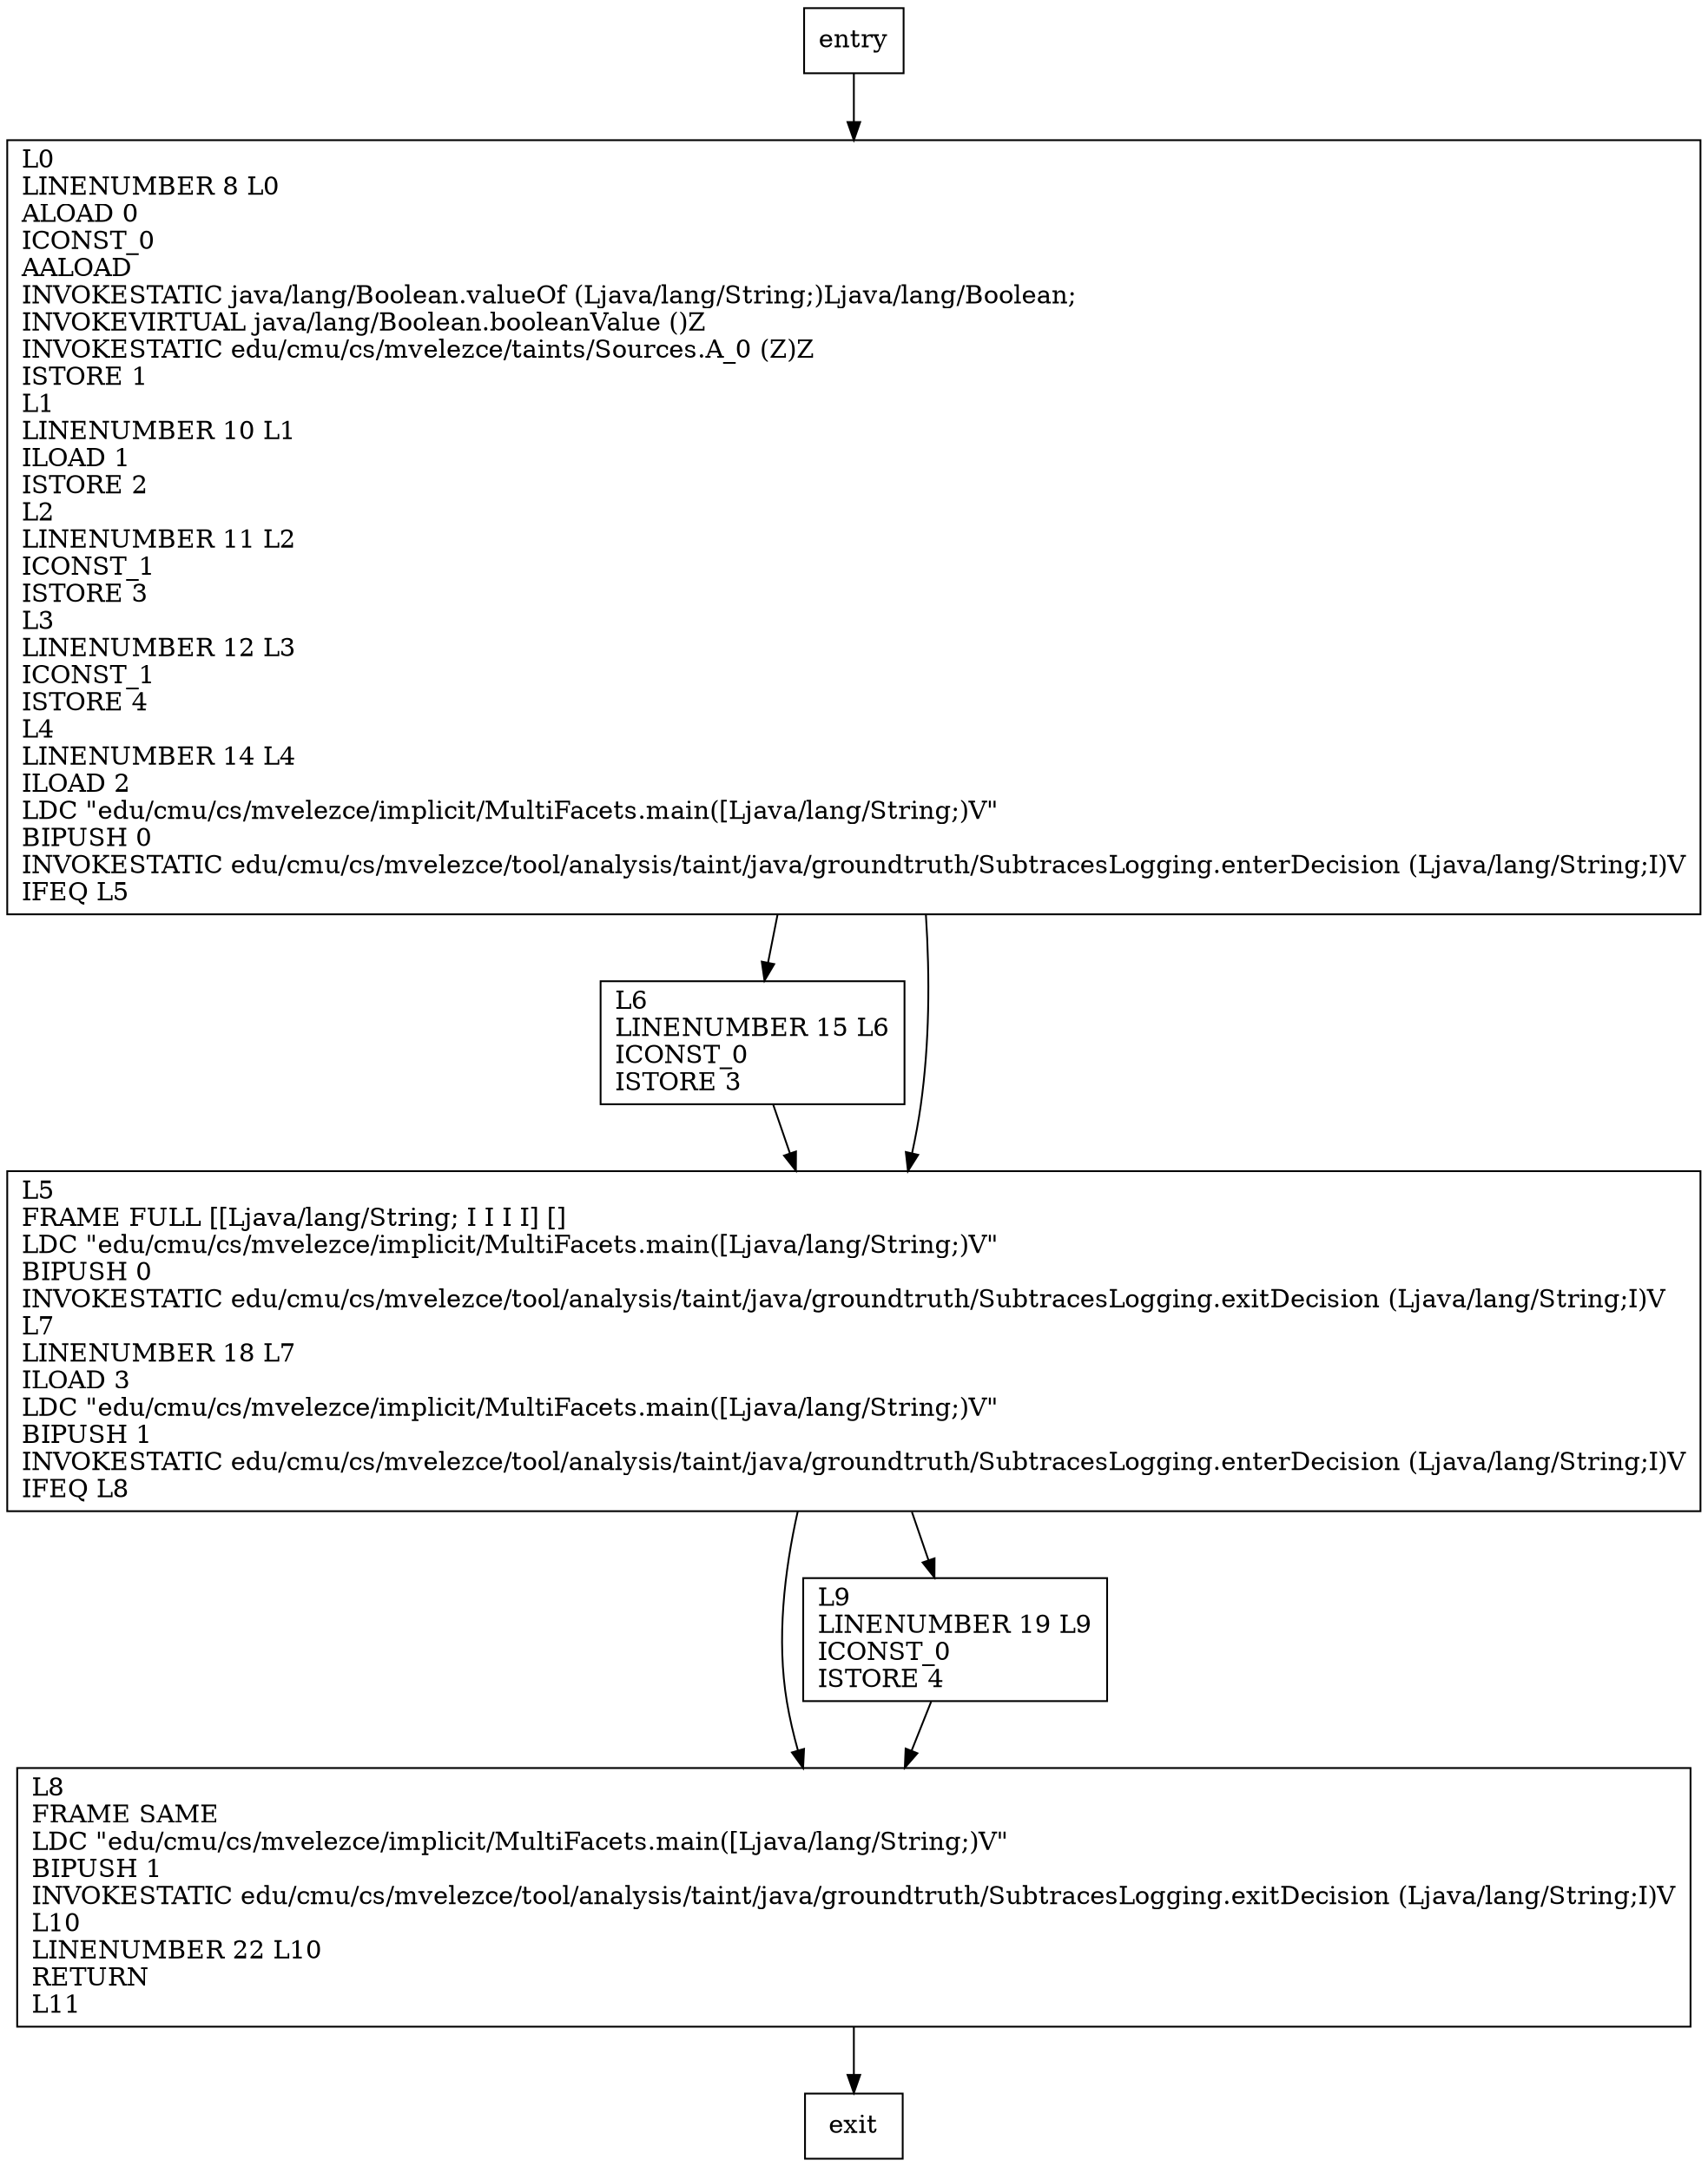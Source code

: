 digraph main {
node [shape=record];
1474640235 [label="L6\lLINENUMBER 15 L6\lICONST_0\lISTORE 3\l"];
788877168 [label="L8\lFRAME SAME\lLDC \"edu/cmu/cs/mvelezce/implicit/MultiFacets.main([Ljava/lang/String;)V\"\lBIPUSH 1\lINVOKESTATIC edu/cmu/cs/mvelezce/tool/analysis/taint/java/groundtruth/SubtracesLogging.exitDecision (Ljava/lang/String;I)V\lL10\lLINENUMBER 22 L10\lRETURN\lL11\l"];
1017050857 [label="L0\lLINENUMBER 8 L0\lALOAD 0\lICONST_0\lAALOAD\lINVOKESTATIC java/lang/Boolean.valueOf (Ljava/lang/String;)Ljava/lang/Boolean;\lINVOKEVIRTUAL java/lang/Boolean.booleanValue ()Z\lINVOKESTATIC edu/cmu/cs/mvelezce/taints/Sources.A_0 (Z)Z\lISTORE 1\lL1\lLINENUMBER 10 L1\lILOAD 1\lISTORE 2\lL2\lLINENUMBER 11 L2\lICONST_1\lISTORE 3\lL3\lLINENUMBER 12 L3\lICONST_1\lISTORE 4\lL4\lLINENUMBER 14 L4\lILOAD 2\lLDC \"edu/cmu/cs/mvelezce/implicit/MultiFacets.main([Ljava/lang/String;)V\"\lBIPUSH 0\lINVOKESTATIC edu/cmu/cs/mvelezce/tool/analysis/taint/java/groundtruth/SubtracesLogging.enterDecision (Ljava/lang/String;I)V\lIFEQ L5\l"];
1684528583 [label="L9\lLINENUMBER 19 L9\lICONST_0\lISTORE 4\l"];
1021311233 [label="L5\lFRAME FULL [[Ljava/lang/String; I I I I] []\lLDC \"edu/cmu/cs/mvelezce/implicit/MultiFacets.main([Ljava/lang/String;)V\"\lBIPUSH 0\lINVOKESTATIC edu/cmu/cs/mvelezce/tool/analysis/taint/java/groundtruth/SubtracesLogging.exitDecision (Ljava/lang/String;I)V\lL7\lLINENUMBER 18 L7\lILOAD 3\lLDC \"edu/cmu/cs/mvelezce/implicit/MultiFacets.main([Ljava/lang/String;)V\"\lBIPUSH 1\lINVOKESTATIC edu/cmu/cs/mvelezce/tool/analysis/taint/java/groundtruth/SubtracesLogging.enterDecision (Ljava/lang/String;I)V\lIFEQ L8\l"];
entry;
exit;
1474640235 -> 1021311233;
788877168 -> exit;
entry -> 1017050857;
1017050857 -> 1474640235;
1017050857 -> 1021311233;
1684528583 -> 788877168;
1021311233 -> 788877168;
1021311233 -> 1684528583;
}
